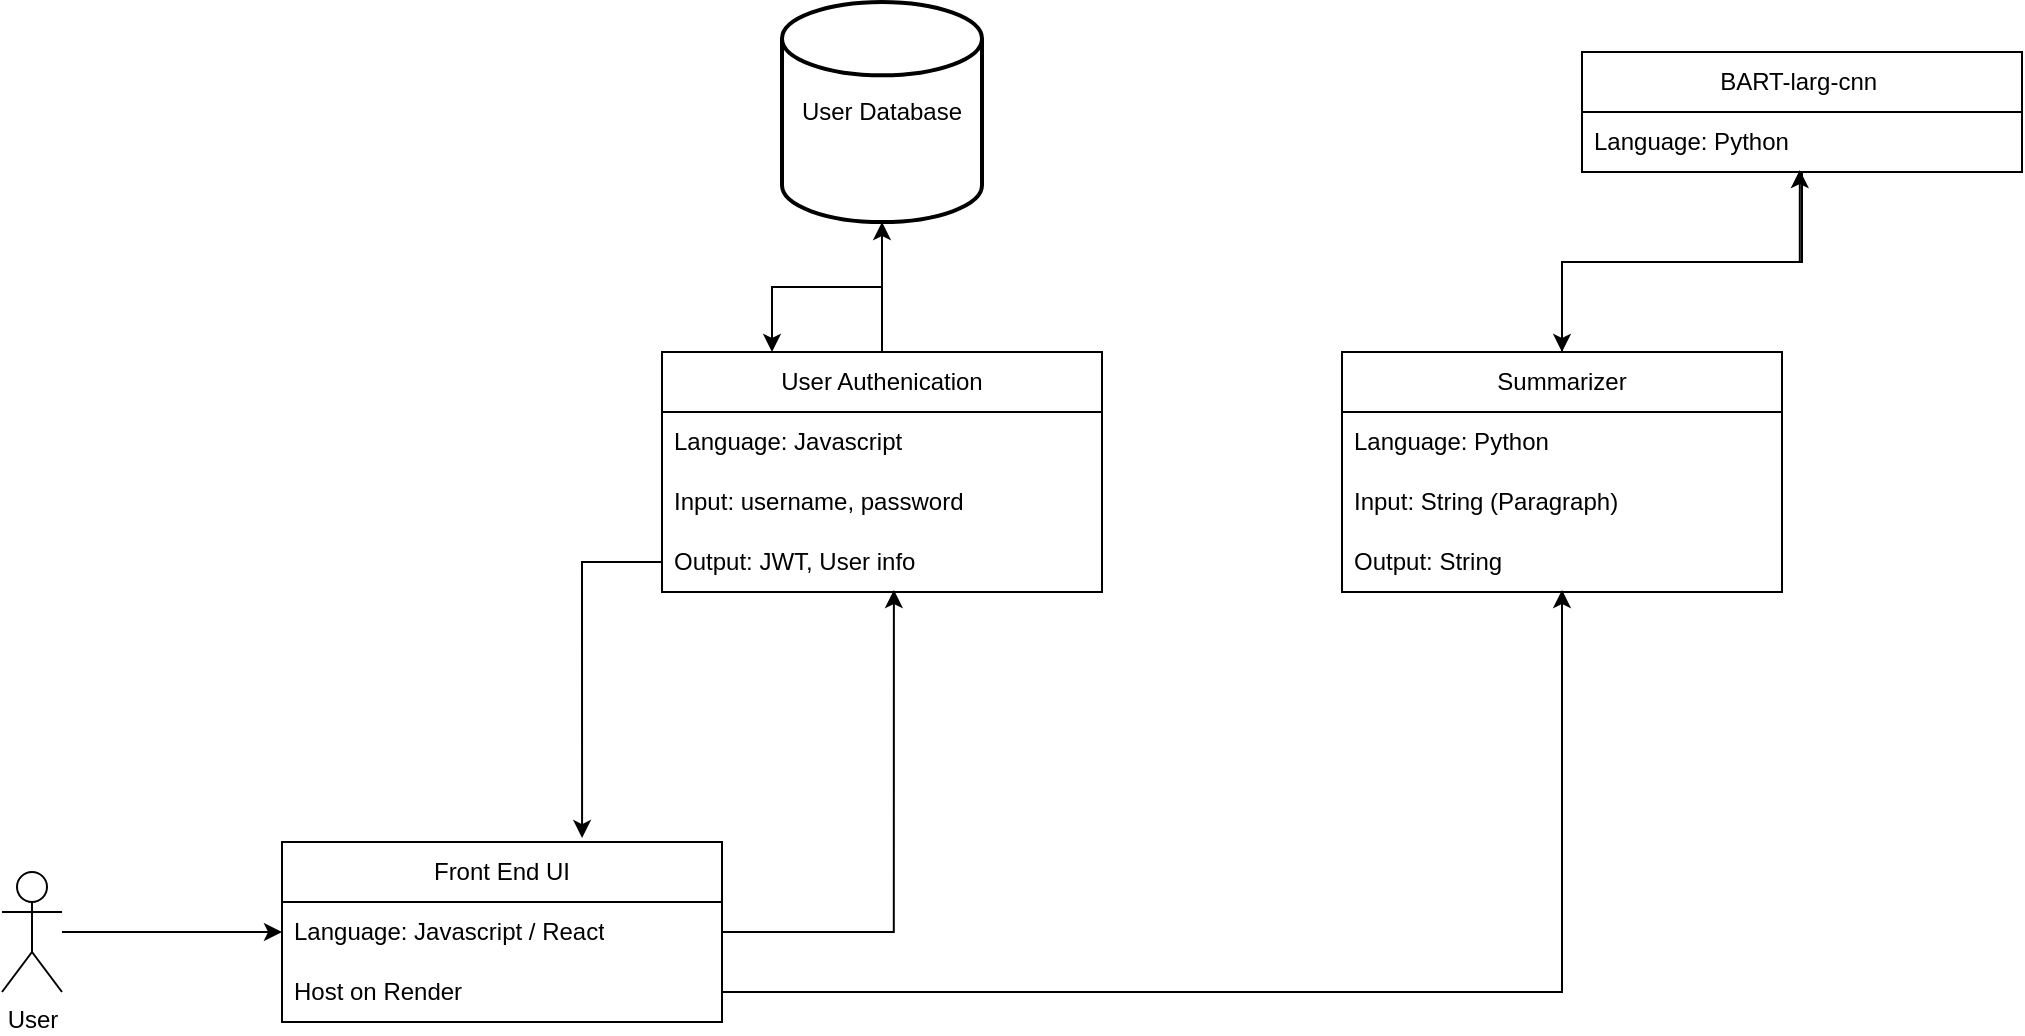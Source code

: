 <mxfile version="22.1.1" type="device">
  <diagram name="Page-1" id="9f46799a-70d6-7492-0946-bef42562c5a5">
    <mxGraphModel dx="2449" dy="1342" grid="1" gridSize="10" guides="1" tooltips="1" connect="1" arrows="1" fold="1" page="1" pageScale="1" pageWidth="1100" pageHeight="850" background="none" math="0" shadow="0">
      <root>
        <mxCell id="0" />
        <mxCell id="1" parent="0" />
        <mxCell id="uYNukXm85_UM9o9sfT8n-2" value="Summarizer" style="swimlane;fontStyle=0;childLayout=stackLayout;horizontal=1;startSize=30;horizontalStack=0;resizeParent=1;resizeParentMax=0;resizeLast=0;collapsible=1;marginBottom=0;whiteSpace=wrap;html=1;" vertex="1" parent="1">
          <mxGeometry x="610" y="365" width="220" height="120" as="geometry" />
        </mxCell>
        <mxCell id="uYNukXm85_UM9o9sfT8n-3" value="Language: Python" style="text;strokeColor=none;fillColor=none;align=left;verticalAlign=middle;spacingLeft=4;spacingRight=4;overflow=hidden;points=[[0,0.5],[1,0.5]];portConstraint=eastwest;rotatable=0;whiteSpace=wrap;html=1;" vertex="1" parent="uYNukXm85_UM9o9sfT8n-2">
          <mxGeometry y="30" width="220" height="30" as="geometry" />
        </mxCell>
        <mxCell id="uYNukXm85_UM9o9sfT8n-4" value="Input: String (Paragraph)" style="text;strokeColor=none;fillColor=none;align=left;verticalAlign=middle;spacingLeft=4;spacingRight=4;overflow=hidden;points=[[0,0.5],[1,0.5]];portConstraint=eastwest;rotatable=0;whiteSpace=wrap;html=1;" vertex="1" parent="uYNukXm85_UM9o9sfT8n-2">
          <mxGeometry y="60" width="220" height="30" as="geometry" />
        </mxCell>
        <mxCell id="uYNukXm85_UM9o9sfT8n-5" value="Output: String" style="text;strokeColor=none;fillColor=none;align=left;verticalAlign=middle;spacingLeft=4;spacingRight=4;overflow=hidden;points=[[0,0.5],[1,0.5]];portConstraint=eastwest;rotatable=0;whiteSpace=wrap;html=1;" vertex="1" parent="uYNukXm85_UM9o9sfT8n-2">
          <mxGeometry y="90" width="220" height="30" as="geometry" />
        </mxCell>
        <mxCell id="uYNukXm85_UM9o9sfT8n-6" value="User Authenication" style="swimlane;fontStyle=0;childLayout=stackLayout;horizontal=1;startSize=30;horizontalStack=0;resizeParent=1;resizeParentMax=0;resizeLast=0;collapsible=1;marginBottom=0;whiteSpace=wrap;html=1;" vertex="1" parent="1">
          <mxGeometry x="270" y="365" width="220" height="120" as="geometry" />
        </mxCell>
        <mxCell id="uYNukXm85_UM9o9sfT8n-7" value="Language: Javascript" style="text;strokeColor=none;fillColor=none;align=left;verticalAlign=middle;spacingLeft=4;spacingRight=4;overflow=hidden;points=[[0,0.5],[1,0.5]];portConstraint=eastwest;rotatable=0;whiteSpace=wrap;html=1;" vertex="1" parent="uYNukXm85_UM9o9sfT8n-6">
          <mxGeometry y="30" width="220" height="30" as="geometry" />
        </mxCell>
        <mxCell id="uYNukXm85_UM9o9sfT8n-8" value="Input: username, password" style="text;strokeColor=none;fillColor=none;align=left;verticalAlign=middle;spacingLeft=4;spacingRight=4;overflow=hidden;points=[[0,0.5],[1,0.5]];portConstraint=eastwest;rotatable=0;whiteSpace=wrap;html=1;" vertex="1" parent="uYNukXm85_UM9o9sfT8n-6">
          <mxGeometry y="60" width="220" height="30" as="geometry" />
        </mxCell>
        <mxCell id="uYNukXm85_UM9o9sfT8n-9" value="Output: JWT, User info" style="text;strokeColor=none;fillColor=none;align=left;verticalAlign=middle;spacingLeft=4;spacingRight=4;overflow=hidden;points=[[0,0.5],[1,0.5]];portConstraint=eastwest;rotatable=0;whiteSpace=wrap;html=1;" vertex="1" parent="uYNukXm85_UM9o9sfT8n-6">
          <mxGeometry y="90" width="220" height="30" as="geometry" />
        </mxCell>
        <mxCell id="uYNukXm85_UM9o9sfT8n-17" style="edgeStyle=orthogonalEdgeStyle;rounded=0;orthogonalLoop=1;jettySize=auto;html=1;entryX=0;entryY=0.5;entryDx=0;entryDy=0;" edge="1" parent="1" source="uYNukXm85_UM9o9sfT8n-10" target="uYNukXm85_UM9o9sfT8n-14">
          <mxGeometry relative="1" as="geometry" />
        </mxCell>
        <mxCell id="uYNukXm85_UM9o9sfT8n-10" value="User" style="shape=umlActor;verticalLabelPosition=bottom;verticalAlign=top;html=1;outlineConnect=0;" vertex="1" parent="1">
          <mxGeometry x="-60" y="625" width="30" height="60" as="geometry" />
        </mxCell>
        <mxCell id="uYNukXm85_UM9o9sfT8n-13" value="Front End UI" style="swimlane;fontStyle=0;childLayout=stackLayout;horizontal=1;startSize=30;horizontalStack=0;resizeParent=1;resizeParentMax=0;resizeLast=0;collapsible=1;marginBottom=0;whiteSpace=wrap;html=1;" vertex="1" parent="1">
          <mxGeometry x="80" y="610" width="220" height="90" as="geometry" />
        </mxCell>
        <mxCell id="uYNukXm85_UM9o9sfT8n-14" value="Language: Javascript / React" style="text;strokeColor=none;fillColor=none;align=left;verticalAlign=middle;spacingLeft=4;spacingRight=4;overflow=hidden;points=[[0,0.5],[1,0.5]];portConstraint=eastwest;rotatable=0;whiteSpace=wrap;html=1;" vertex="1" parent="uYNukXm85_UM9o9sfT8n-13">
          <mxGeometry y="30" width="220" height="30" as="geometry" />
        </mxCell>
        <mxCell id="uYNukXm85_UM9o9sfT8n-15" value="Host on Render" style="text;strokeColor=none;fillColor=none;align=left;verticalAlign=middle;spacingLeft=4;spacingRight=4;overflow=hidden;points=[[0,0.5],[1,0.5]];portConstraint=eastwest;rotatable=0;whiteSpace=wrap;html=1;" vertex="1" parent="uYNukXm85_UM9o9sfT8n-13">
          <mxGeometry y="60" width="220" height="30" as="geometry" />
        </mxCell>
        <mxCell id="uYNukXm85_UM9o9sfT8n-18" style="edgeStyle=orthogonalEdgeStyle;rounded=0;orthogonalLoop=1;jettySize=auto;html=1;entryX=0.527;entryY=0.967;entryDx=0;entryDy=0;entryPerimeter=0;" edge="1" parent="1" source="uYNukXm85_UM9o9sfT8n-14" target="uYNukXm85_UM9o9sfT8n-9">
          <mxGeometry relative="1" as="geometry" />
        </mxCell>
        <mxCell id="uYNukXm85_UM9o9sfT8n-28" style="edgeStyle=orthogonalEdgeStyle;rounded=0;orthogonalLoop=1;jettySize=auto;html=1;entryX=0.25;entryY=0;entryDx=0;entryDy=0;" edge="1" parent="1" source="uYNukXm85_UM9o9sfT8n-23" target="uYNukXm85_UM9o9sfT8n-6">
          <mxGeometry relative="1" as="geometry" />
        </mxCell>
        <mxCell id="uYNukXm85_UM9o9sfT8n-23" value="User Database" style="strokeWidth=2;html=1;shape=mxgraph.flowchart.database;whiteSpace=wrap;" vertex="1" parent="1">
          <mxGeometry x="330" y="190" width="100" height="110" as="geometry" />
        </mxCell>
        <mxCell id="uYNukXm85_UM9o9sfT8n-27" style="edgeStyle=orthogonalEdgeStyle;rounded=0;orthogonalLoop=1;jettySize=auto;html=1;entryX=0.682;entryY=-0.022;entryDx=0;entryDy=0;entryPerimeter=0;" edge="1" parent="1" source="uYNukXm85_UM9o9sfT8n-9" target="uYNukXm85_UM9o9sfT8n-13">
          <mxGeometry relative="1" as="geometry" />
        </mxCell>
        <mxCell id="uYNukXm85_UM9o9sfT8n-29" style="edgeStyle=orthogonalEdgeStyle;rounded=0;orthogonalLoop=1;jettySize=auto;html=1;entryX=0.5;entryY=1;entryDx=0;entryDy=0;entryPerimeter=0;" edge="1" parent="1" source="uYNukXm85_UM9o9sfT8n-6" target="uYNukXm85_UM9o9sfT8n-23">
          <mxGeometry relative="1" as="geometry" />
        </mxCell>
        <mxCell id="uYNukXm85_UM9o9sfT8n-30" style="edgeStyle=orthogonalEdgeStyle;rounded=0;orthogonalLoop=1;jettySize=auto;html=1;entryX=0.5;entryY=0.967;entryDx=0;entryDy=0;entryPerimeter=0;" edge="1" parent="1" source="uYNukXm85_UM9o9sfT8n-15" target="uYNukXm85_UM9o9sfT8n-5">
          <mxGeometry relative="1" as="geometry" />
        </mxCell>
        <mxCell id="uYNukXm85_UM9o9sfT8n-36" style="edgeStyle=orthogonalEdgeStyle;rounded=0;orthogonalLoop=1;jettySize=auto;html=1;" edge="1" parent="1" source="uYNukXm85_UM9o9sfT8n-31" target="uYNukXm85_UM9o9sfT8n-2">
          <mxGeometry relative="1" as="geometry">
            <mxPoint x="680" y="360" as="targetPoint" />
          </mxGeometry>
        </mxCell>
        <mxCell id="uYNukXm85_UM9o9sfT8n-31" value="BART-larg-cnn&amp;nbsp;" style="swimlane;fontStyle=0;childLayout=stackLayout;horizontal=1;startSize=30;horizontalStack=0;resizeParent=1;resizeParentMax=0;resizeLast=0;collapsible=1;marginBottom=0;whiteSpace=wrap;html=1;" vertex="1" parent="1">
          <mxGeometry x="730" y="215" width="220" height="60" as="geometry" />
        </mxCell>
        <mxCell id="uYNukXm85_UM9o9sfT8n-32" value="Language: Python" style="text;strokeColor=none;fillColor=none;align=left;verticalAlign=middle;spacingLeft=4;spacingRight=4;overflow=hidden;points=[[0,0.5],[1,0.5]];portConstraint=eastwest;rotatable=0;whiteSpace=wrap;html=1;" vertex="1" parent="uYNukXm85_UM9o9sfT8n-31">
          <mxGeometry y="30" width="220" height="30" as="geometry" />
        </mxCell>
        <mxCell id="uYNukXm85_UM9o9sfT8n-35" style="edgeStyle=orthogonalEdgeStyle;rounded=0;orthogonalLoop=1;jettySize=auto;html=1;entryX=0.495;entryY=0.967;entryDx=0;entryDy=0;entryPerimeter=0;" edge="1" parent="1" source="uYNukXm85_UM9o9sfT8n-2" target="uYNukXm85_UM9o9sfT8n-32">
          <mxGeometry relative="1" as="geometry" />
        </mxCell>
      </root>
    </mxGraphModel>
  </diagram>
</mxfile>
